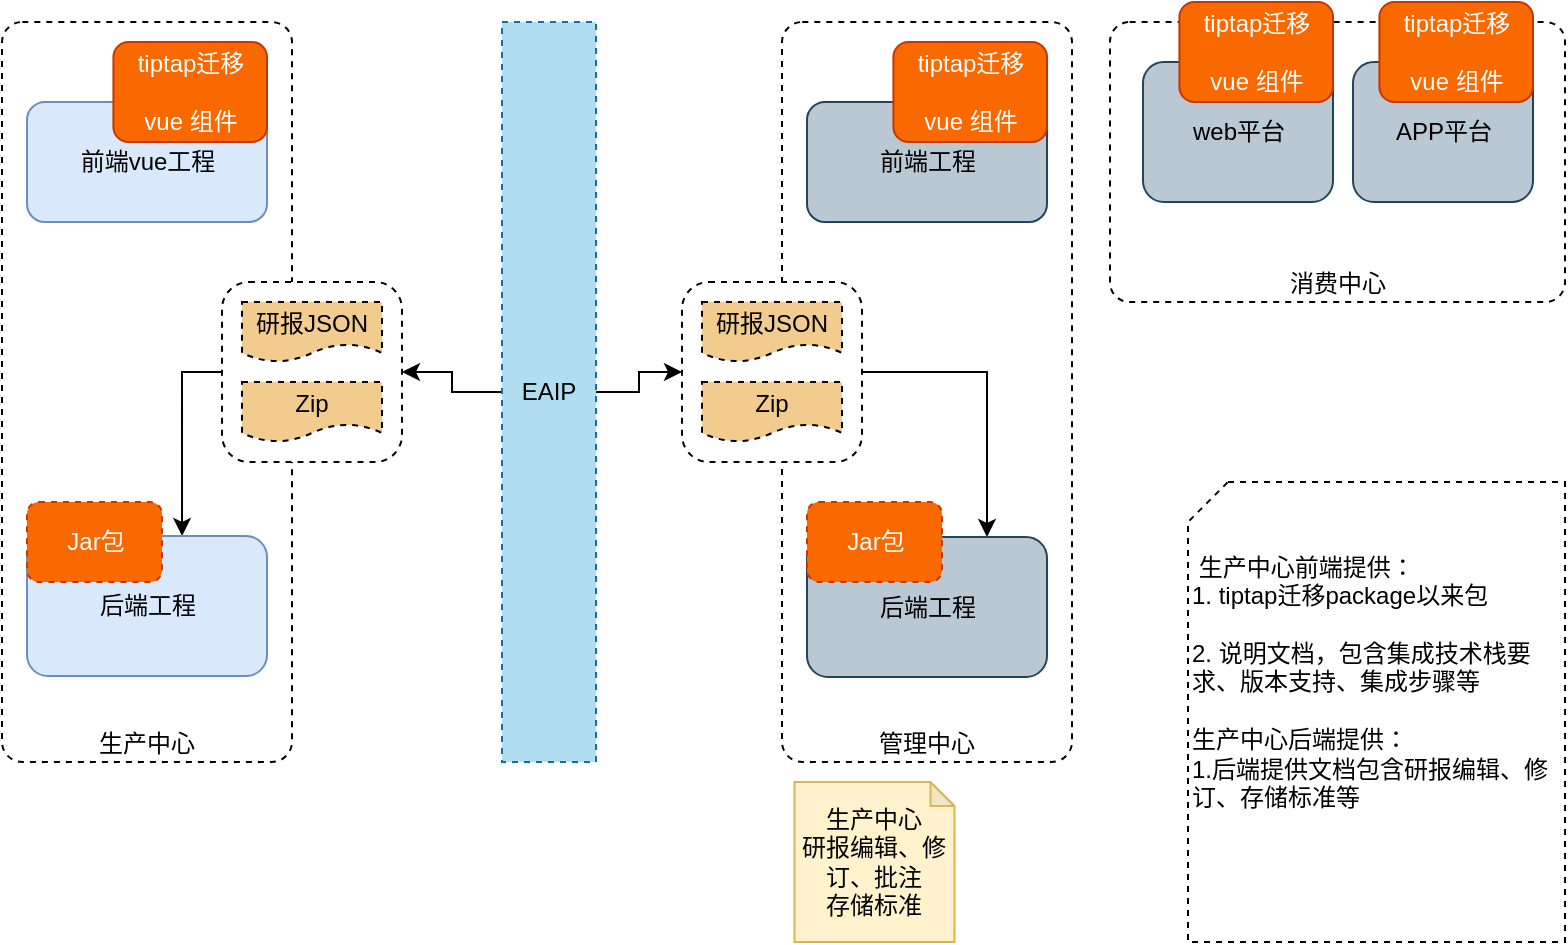 <mxfile version="20.8.16" type="github">
  <diagram id="C5RBs43oDa-KdzZeNtuy" name="Page-1">
    <mxGraphModel dx="824" dy="561" grid="1" gridSize="10" guides="1" tooltips="1" connect="1" arrows="1" fold="1" page="1" pageScale="1" pageWidth="827" pageHeight="1169" math="0" shadow="0">
      <root>
        <mxCell id="WIyWlLk6GJQsqaUBKTNV-0" />
        <mxCell id="WIyWlLk6GJQsqaUBKTNV-1" parent="WIyWlLk6GJQsqaUBKTNV-0" />
        <mxCell id="l_-BqYWKeUryHRCesAHR-16" value="管理中心" style="rounded=1;whiteSpace=wrap;html=1;fontSize=12;glass=0;strokeWidth=1;shadow=0;labelBackgroundColor=none;fillColor=none;verticalAlign=bottom;arcSize=7;dashed=1;" vertex="1" parent="WIyWlLk6GJQsqaUBKTNV-1">
          <mxGeometry x="450" y="30" width="145" height="370" as="geometry" />
        </mxCell>
        <mxCell id="l_-BqYWKeUryHRCesAHR-55" style="edgeStyle=orthogonalEdgeStyle;rounded=0;orthogonalLoop=1;jettySize=auto;html=1;exitX=1;exitY=0.5;exitDx=0;exitDy=0;entryX=0.75;entryY=0;entryDx=0;entryDy=0;fontColor=#000000;" edge="1" parent="WIyWlLk6GJQsqaUBKTNV-1" source="l_-BqYWKeUryHRCesAHR-48" target="DzplGdxmA9fShSmXFP6H-10">
          <mxGeometry relative="1" as="geometry" />
        </mxCell>
        <mxCell id="l_-BqYWKeUryHRCesAHR-48" value="" style="rounded=1;whiteSpace=wrap;html=1;dashed=1;sketch=0;" vertex="1" parent="WIyWlLk6GJQsqaUBKTNV-1">
          <mxGeometry x="400" y="160" width="90" height="90" as="geometry" />
        </mxCell>
        <mxCell id="WIyWlLk6GJQsqaUBKTNV-3" value="生产中心" style="rounded=1;whiteSpace=wrap;html=1;fontSize=12;glass=0;strokeWidth=1;shadow=0;labelBackgroundColor=none;fillColor=none;verticalAlign=bottom;arcSize=7;dashed=1;" parent="WIyWlLk6GJQsqaUBKTNV-1" vertex="1">
          <mxGeometry x="60" y="30" width="145" height="370" as="geometry" />
        </mxCell>
        <mxCell id="l_-BqYWKeUryHRCesAHR-53" style="edgeStyle=orthogonalEdgeStyle;rounded=0;orthogonalLoop=1;jettySize=auto;html=1;exitX=0;exitY=0.5;exitDx=0;exitDy=0;entryX=0.646;entryY=0;entryDx=0;entryDy=0;entryPerimeter=0;fontColor=#000000;" edge="1" parent="WIyWlLk6GJQsqaUBKTNV-1" source="l_-BqYWKeUryHRCesAHR-47" target="yMlvhr82IjSgIiDCawbg-2">
          <mxGeometry relative="1" as="geometry" />
        </mxCell>
        <mxCell id="l_-BqYWKeUryHRCesAHR-47" value="" style="rounded=1;whiteSpace=wrap;html=1;dashed=1;sketch=0;" vertex="1" parent="WIyWlLk6GJQsqaUBKTNV-1">
          <mxGeometry x="170" y="160" width="90" height="90" as="geometry" />
        </mxCell>
        <mxCell id="l_-BqYWKeUryHRCesAHR-17" value="消费中心" style="rounded=1;whiteSpace=wrap;html=1;fontSize=12;glass=0;strokeWidth=1;shadow=0;labelBackgroundColor=none;fillColor=none;verticalAlign=bottom;arcSize=7;dashed=1;" vertex="1" parent="WIyWlLk6GJQsqaUBKTNV-1">
          <mxGeometry x="614" y="30" width="227.5" height="140" as="geometry" />
        </mxCell>
        <mxCell id="yMlvhr82IjSgIiDCawbg-2" value="后端工程" style="rounded=1;whiteSpace=wrap;html=1;fillColor=#dae8fc;strokeColor=#6c8ebf;verticalAlign=middle;" parent="WIyWlLk6GJQsqaUBKTNV-1" vertex="1">
          <mxGeometry x="72.5" y="287" width="120" height="70" as="geometry" />
        </mxCell>
        <mxCell id="yMlvhr82IjSgIiDCawbg-1" value="前端vue工程" style="rounded=1;whiteSpace=wrap;html=1;fillColor=#dae8fc;strokeColor=#6c8ebf;" parent="WIyWlLk6GJQsqaUBKTNV-1" vertex="1">
          <mxGeometry x="72.5" y="70" width="120" height="60" as="geometry" />
        </mxCell>
        <mxCell id="DzplGdxmA9fShSmXFP6H-3" value="tiptap迁移&lt;br&gt;&lt;br&gt;vue 组件" style="rounded=1;whiteSpace=wrap;html=1;fillColor=#fa6800;strokeColor=#C73500;verticalAlign=middle;fontColor=#ffffff;" parent="WIyWlLk6GJQsqaUBKTNV-1" vertex="1">
          <mxGeometry x="115.71" y="40" width="76.79" height="50" as="geometry" />
        </mxCell>
        <mxCell id="DzplGdxmA9fShSmXFP6H-9" value="前端工程" style="rounded=1;whiteSpace=wrap;html=1;fillColor=#bac8d3;strokeColor=#23445d;" parent="WIyWlLk6GJQsqaUBKTNV-1" vertex="1">
          <mxGeometry x="462.5" y="70" width="120" height="60" as="geometry" />
        </mxCell>
        <mxCell id="DzplGdxmA9fShSmXFP6H-10" value="后端工程" style="rounded=1;whiteSpace=wrap;html=1;fillColor=#bac8d3;strokeColor=#23445d;" parent="WIyWlLk6GJQsqaUBKTNV-1" vertex="1">
          <mxGeometry x="462.5" y="287.5" width="120" height="70" as="geometry" />
        </mxCell>
        <mxCell id="DzplGdxmA9fShSmXFP6H-27" value="web平台" style="rounded=1;whiteSpace=wrap;html=1;fillColor=#bac8d3;strokeColor=#23445d;" parent="WIyWlLk6GJQsqaUBKTNV-1" vertex="1">
          <mxGeometry x="630.5" y="50" width="95" height="70" as="geometry" />
        </mxCell>
        <mxCell id="DzplGdxmA9fShSmXFP6H-28" value="APP平台" style="rounded=1;whiteSpace=wrap;html=1;fillColor=#bac8d3;strokeColor=#23445d;" parent="WIyWlLk6GJQsqaUBKTNV-1" vertex="1">
          <mxGeometry x="735.5" y="50" width="90" height="70" as="geometry" />
        </mxCell>
        <mxCell id="l_-BqYWKeUryHRCesAHR-0" value="&lt;br&gt;&lt;br&gt;&amp;nbsp;生产中心前端提供：&lt;br&gt;1. tiptap迁移package以来包&lt;br&gt;&lt;br&gt;2. 说明文档，包含集成技术栈要求、版本支持、集成步骤等&lt;br&gt;&lt;br&gt;生产中心后端提供：&lt;br&gt;1.后端提供文档包含研报编辑、修订、存储标准等" style="shape=card;whiteSpace=wrap;html=1;dashed=1;size=20;verticalAlign=top;align=left;" vertex="1" parent="WIyWlLk6GJQsqaUBKTNV-1">
          <mxGeometry x="653" y="260" width="188.5" height="230" as="geometry" />
        </mxCell>
        <mxCell id="l_-BqYWKeUryHRCesAHR-1" value="生产中心&lt;br&gt;研报编辑、修订、批注&lt;br&gt;存储标准" style="shape=note;whiteSpace=wrap;html=1;backgroundOutline=1;darkOpacity=0.05;size=12;fillColor=#fff2cc;strokeColor=#d6b656;" vertex="1" parent="WIyWlLk6GJQsqaUBKTNV-1">
          <mxGeometry x="456.25" y="410" width="80" height="80" as="geometry" />
        </mxCell>
        <mxCell id="l_-BqYWKeUryHRCesAHR-27" value="Jar包" style="rounded=1;whiteSpace=wrap;html=1;dashed=1;sketch=0;fillColor=#fa6800;fontColor=#ffffff;strokeColor=#C73500;" vertex="1" parent="WIyWlLk6GJQsqaUBKTNV-1">
          <mxGeometry x="72.5" y="270" width="67.5" height="40" as="geometry" />
        </mxCell>
        <mxCell id="l_-BqYWKeUryHRCesAHR-32" value="tiptap迁移&lt;br&gt;&lt;br&gt;vue 组件" style="rounded=1;whiteSpace=wrap;html=1;fillColor=#fa6800;strokeColor=#C73500;verticalAlign=middle;fontColor=#ffffff;" vertex="1" parent="WIyWlLk6GJQsqaUBKTNV-1">
          <mxGeometry x="505.71" y="40" width="76.79" height="50" as="geometry" />
        </mxCell>
        <mxCell id="l_-BqYWKeUryHRCesAHR-33" value="tiptap迁移&lt;br&gt;&lt;br&gt;vue 组件" style="rounded=1;whiteSpace=wrap;html=1;fillColor=#fa6800;strokeColor=#C73500;verticalAlign=middle;fontColor=#ffffff;" vertex="1" parent="WIyWlLk6GJQsqaUBKTNV-1">
          <mxGeometry x="648.71" y="20" width="76.79" height="50" as="geometry" />
        </mxCell>
        <mxCell id="l_-BqYWKeUryHRCesAHR-34" value="tiptap迁移&lt;br&gt;&lt;br&gt;vue 组件" style="rounded=1;whiteSpace=wrap;html=1;fillColor=#fa6800;strokeColor=#C73500;verticalAlign=middle;fontColor=#ffffff;" vertex="1" parent="WIyWlLk6GJQsqaUBKTNV-1">
          <mxGeometry x="748.71" y="20" width="76.79" height="50" as="geometry" />
        </mxCell>
        <mxCell id="l_-BqYWKeUryHRCesAHR-35" value="Jar包" style="rounded=1;whiteSpace=wrap;html=1;dashed=1;sketch=0;fillColor=#fa6800;fontColor=#ffffff;strokeColor=#C73500;" vertex="1" parent="WIyWlLk6GJQsqaUBKTNV-1">
          <mxGeometry x="462.5" y="270" width="67.5" height="40" as="geometry" />
        </mxCell>
        <mxCell id="l_-BqYWKeUryHRCesAHR-52" style="edgeStyle=orthogonalEdgeStyle;rounded=0;orthogonalLoop=1;jettySize=auto;html=1;exitX=0;exitY=0.5;exitDx=0;exitDy=0;entryX=1;entryY=0.5;entryDx=0;entryDy=0;fontColor=#000000;" edge="1" parent="WIyWlLk6GJQsqaUBKTNV-1" source="l_-BqYWKeUryHRCesAHR-40" target="l_-BqYWKeUryHRCesAHR-47">
          <mxGeometry relative="1" as="geometry" />
        </mxCell>
        <mxCell id="l_-BqYWKeUryHRCesAHR-54" style="edgeStyle=orthogonalEdgeStyle;rounded=0;orthogonalLoop=1;jettySize=auto;html=1;exitX=1;exitY=0.5;exitDx=0;exitDy=0;fontColor=#000000;" edge="1" parent="WIyWlLk6GJQsqaUBKTNV-1" source="l_-BqYWKeUryHRCesAHR-40" target="l_-BqYWKeUryHRCesAHR-48">
          <mxGeometry relative="1" as="geometry" />
        </mxCell>
        <mxCell id="l_-BqYWKeUryHRCesAHR-40" value="EAIP" style="rounded=0;whiteSpace=wrap;html=1;dashed=1;sketch=0;fillColor=#b1ddf0;strokeColor=#10739e;" vertex="1" parent="WIyWlLk6GJQsqaUBKTNV-1">
          <mxGeometry x="310" y="30" width="47" height="370" as="geometry" />
        </mxCell>
        <mxCell id="l_-BqYWKeUryHRCesAHR-42" value="研报JSON" style="shape=document;whiteSpace=wrap;html=1;boundedLbl=1;dashed=1;sketch=0;fontColor=#000000;fillColor=#F2CC8F;gradientColor=none;" vertex="1" parent="WIyWlLk6GJQsqaUBKTNV-1">
          <mxGeometry x="180" y="170" width="70" height="30" as="geometry" />
        </mxCell>
        <mxCell id="l_-BqYWKeUryHRCesAHR-43" value="Zip" style="shape=document;whiteSpace=wrap;html=1;boundedLbl=1;dashed=1;sketch=0;fontColor=#000000;fillColor=#F2CC8F;gradientColor=none;" vertex="1" parent="WIyWlLk6GJQsqaUBKTNV-1">
          <mxGeometry x="180" y="210" width="70" height="30" as="geometry" />
        </mxCell>
        <mxCell id="l_-BqYWKeUryHRCesAHR-44" value="研报JSON" style="shape=document;whiteSpace=wrap;html=1;boundedLbl=1;dashed=1;sketch=0;fontColor=#000000;fillColor=#F2CC8F;gradientColor=none;" vertex="1" parent="WIyWlLk6GJQsqaUBKTNV-1">
          <mxGeometry x="410" y="170" width="70" height="30" as="geometry" />
        </mxCell>
        <mxCell id="l_-BqYWKeUryHRCesAHR-45" value="Zip" style="shape=document;whiteSpace=wrap;html=1;boundedLbl=1;dashed=1;sketch=0;fontColor=#000000;fillColor=#F2CC8F;gradientColor=none;" vertex="1" parent="WIyWlLk6GJQsqaUBKTNV-1">
          <mxGeometry x="410" y="210" width="70" height="30" as="geometry" />
        </mxCell>
      </root>
    </mxGraphModel>
  </diagram>
</mxfile>
